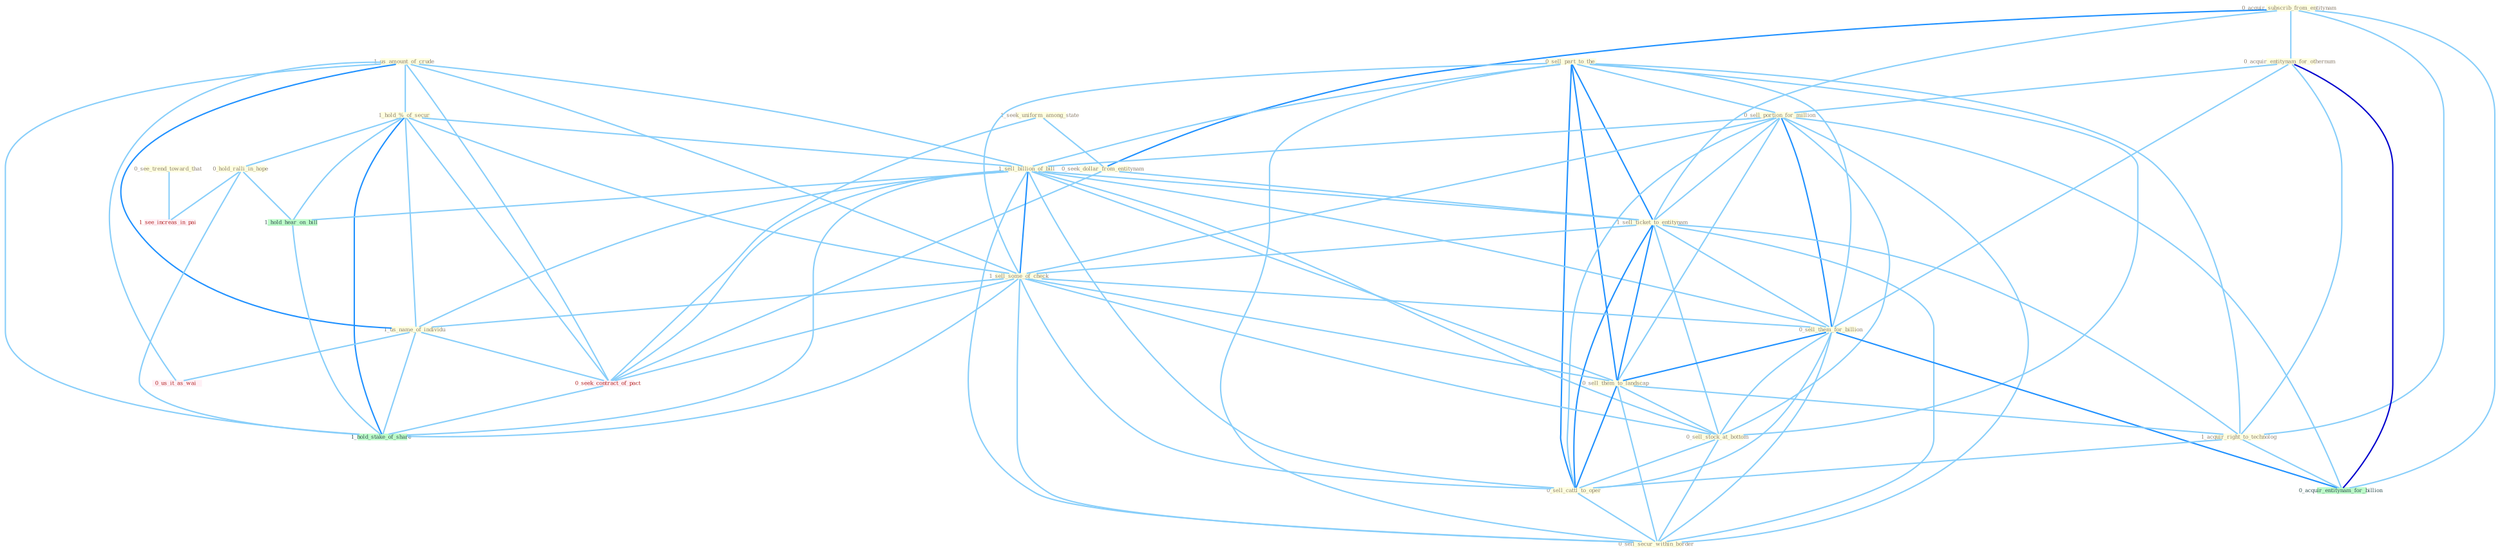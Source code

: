 Graph G{ 
    node
    [shape=polygon,style=filled,width=.5,height=.06,color="#BDFCC9",fixedsize=true,fontsize=4,
    fontcolor="#2f4f4f"];
    {node
    [color="#ffffe0", fontcolor="#8b7d6b"] "1_us_amount_of_crude " "1_seek_uniform_among_state " "0_acquir_subscrib_from_entitynam " "0_seek_dollar_from_entitynam " "0_acquir_entitynam_for_othernum " "0_sell_part_to_the " "0_sell_portion_for_million " "1_hold_%_of_secur " "1_sell_billion_of_bill " "1_sell_ticket_to_entitynam " "0_hold_ralli_in_hope " "1_sell_some_of_check " "0_sell_them_for_billion " "0_see_trend_toward_that " "0_sell_them_to_landscap " "1_us_name_of_individu " "1_acquir_right_to_technolog " "0_sell_stock_at_bottom " "0_sell_cattl_to_oper " "0_sell_secur_within_border "}
{node [color="#fff0f5", fontcolor="#b22222"] "0_seek_contract_of_pact " "0_us_it_as_wai " "1_see_increas_in_pai "}
edge [color="#B0E2FF"];

	"1_us_amount_of_crude " -- "1_hold_%_of_secur " [w="1", color="#87cefa" ];
	"1_us_amount_of_crude " -- "1_sell_billion_of_bill " [w="1", color="#87cefa" ];
	"1_us_amount_of_crude " -- "1_sell_some_of_check " [w="1", color="#87cefa" ];
	"1_us_amount_of_crude " -- "1_us_name_of_individu " [w="2", color="#1e90ff" , len=0.8];
	"1_us_amount_of_crude " -- "0_seek_contract_of_pact " [w="1", color="#87cefa" ];
	"1_us_amount_of_crude " -- "0_us_it_as_wai " [w="1", color="#87cefa" ];
	"1_us_amount_of_crude " -- "1_hold_stake_of_share " [w="1", color="#87cefa" ];
	"1_seek_uniform_among_state " -- "0_seek_dollar_from_entitynam " [w="1", color="#87cefa" ];
	"1_seek_uniform_among_state " -- "0_seek_contract_of_pact " [w="1", color="#87cefa" ];
	"0_acquir_subscrib_from_entitynam " -- "0_seek_dollar_from_entitynam " [w="2", color="#1e90ff" , len=0.8];
	"0_acquir_subscrib_from_entitynam " -- "0_acquir_entitynam_for_othernum " [w="1", color="#87cefa" ];
	"0_acquir_subscrib_from_entitynam " -- "1_sell_ticket_to_entitynam " [w="1", color="#87cefa" ];
	"0_acquir_subscrib_from_entitynam " -- "1_acquir_right_to_technolog " [w="1", color="#87cefa" ];
	"0_acquir_subscrib_from_entitynam " -- "0_acquir_entitynam_for_billion " [w="1", color="#87cefa" ];
	"0_seek_dollar_from_entitynam " -- "1_sell_ticket_to_entitynam " [w="1", color="#87cefa" ];
	"0_seek_dollar_from_entitynam " -- "0_seek_contract_of_pact " [w="1", color="#87cefa" ];
	"0_acquir_entitynam_for_othernum " -- "0_sell_portion_for_million " [w="1", color="#87cefa" ];
	"0_acquir_entitynam_for_othernum " -- "0_sell_them_for_billion " [w="1", color="#87cefa" ];
	"0_acquir_entitynam_for_othernum " -- "1_acquir_right_to_technolog " [w="1", color="#87cefa" ];
	"0_acquir_entitynam_for_othernum " -- "0_acquir_entitynam_for_billion " [w="3", color="#0000cd" , len=0.6];
	"0_sell_part_to_the " -- "0_sell_portion_for_million " [w="1", color="#87cefa" ];
	"0_sell_part_to_the " -- "1_sell_billion_of_bill " [w="1", color="#87cefa" ];
	"0_sell_part_to_the " -- "1_sell_ticket_to_entitynam " [w="2", color="#1e90ff" , len=0.8];
	"0_sell_part_to_the " -- "1_sell_some_of_check " [w="1", color="#87cefa" ];
	"0_sell_part_to_the " -- "0_sell_them_for_billion " [w="1", color="#87cefa" ];
	"0_sell_part_to_the " -- "0_sell_them_to_landscap " [w="2", color="#1e90ff" , len=0.8];
	"0_sell_part_to_the " -- "1_acquir_right_to_technolog " [w="1", color="#87cefa" ];
	"0_sell_part_to_the " -- "0_sell_stock_at_bottom " [w="1", color="#87cefa" ];
	"0_sell_part_to_the " -- "0_sell_cattl_to_oper " [w="2", color="#1e90ff" , len=0.8];
	"0_sell_part_to_the " -- "0_sell_secur_within_border " [w="1", color="#87cefa" ];
	"0_sell_portion_for_million " -- "1_sell_billion_of_bill " [w="1", color="#87cefa" ];
	"0_sell_portion_for_million " -- "1_sell_ticket_to_entitynam " [w="1", color="#87cefa" ];
	"0_sell_portion_for_million " -- "1_sell_some_of_check " [w="1", color="#87cefa" ];
	"0_sell_portion_for_million " -- "0_sell_them_for_billion " [w="2", color="#1e90ff" , len=0.8];
	"0_sell_portion_for_million " -- "0_sell_them_to_landscap " [w="1", color="#87cefa" ];
	"0_sell_portion_for_million " -- "0_sell_stock_at_bottom " [w="1", color="#87cefa" ];
	"0_sell_portion_for_million " -- "0_sell_cattl_to_oper " [w="1", color="#87cefa" ];
	"0_sell_portion_for_million " -- "0_sell_secur_within_border " [w="1", color="#87cefa" ];
	"0_sell_portion_for_million " -- "0_acquir_entitynam_for_billion " [w="1", color="#87cefa" ];
	"1_hold_%_of_secur " -- "1_sell_billion_of_bill " [w="1", color="#87cefa" ];
	"1_hold_%_of_secur " -- "0_hold_ralli_in_hope " [w="1", color="#87cefa" ];
	"1_hold_%_of_secur " -- "1_sell_some_of_check " [w="1", color="#87cefa" ];
	"1_hold_%_of_secur " -- "1_us_name_of_individu " [w="1", color="#87cefa" ];
	"1_hold_%_of_secur " -- "0_seek_contract_of_pact " [w="1", color="#87cefa" ];
	"1_hold_%_of_secur " -- "1_hold_hear_on_bill " [w="1", color="#87cefa" ];
	"1_hold_%_of_secur " -- "1_hold_stake_of_share " [w="2", color="#1e90ff" , len=0.8];
	"1_sell_billion_of_bill " -- "1_sell_ticket_to_entitynam " [w="1", color="#87cefa" ];
	"1_sell_billion_of_bill " -- "1_sell_some_of_check " [w="2", color="#1e90ff" , len=0.8];
	"1_sell_billion_of_bill " -- "0_sell_them_for_billion " [w="1", color="#87cefa" ];
	"1_sell_billion_of_bill " -- "0_sell_them_to_landscap " [w="1", color="#87cefa" ];
	"1_sell_billion_of_bill " -- "1_us_name_of_individu " [w="1", color="#87cefa" ];
	"1_sell_billion_of_bill " -- "0_sell_stock_at_bottom " [w="1", color="#87cefa" ];
	"1_sell_billion_of_bill " -- "0_sell_cattl_to_oper " [w="1", color="#87cefa" ];
	"1_sell_billion_of_bill " -- "0_sell_secur_within_border " [w="1", color="#87cefa" ];
	"1_sell_billion_of_bill " -- "0_seek_contract_of_pact " [w="1", color="#87cefa" ];
	"1_sell_billion_of_bill " -- "1_hold_hear_on_bill " [w="1", color="#87cefa" ];
	"1_sell_billion_of_bill " -- "1_hold_stake_of_share " [w="1", color="#87cefa" ];
	"1_sell_ticket_to_entitynam " -- "1_sell_some_of_check " [w="1", color="#87cefa" ];
	"1_sell_ticket_to_entitynam " -- "0_sell_them_for_billion " [w="1", color="#87cefa" ];
	"1_sell_ticket_to_entitynam " -- "0_sell_them_to_landscap " [w="2", color="#1e90ff" , len=0.8];
	"1_sell_ticket_to_entitynam " -- "1_acquir_right_to_technolog " [w="1", color="#87cefa" ];
	"1_sell_ticket_to_entitynam " -- "0_sell_stock_at_bottom " [w="1", color="#87cefa" ];
	"1_sell_ticket_to_entitynam " -- "0_sell_cattl_to_oper " [w="2", color="#1e90ff" , len=0.8];
	"1_sell_ticket_to_entitynam " -- "0_sell_secur_within_border " [w="1", color="#87cefa" ];
	"0_hold_ralli_in_hope " -- "1_see_increas_in_pai " [w="1", color="#87cefa" ];
	"0_hold_ralli_in_hope " -- "1_hold_hear_on_bill " [w="1", color="#87cefa" ];
	"0_hold_ralli_in_hope " -- "1_hold_stake_of_share " [w="1", color="#87cefa" ];
	"1_sell_some_of_check " -- "0_sell_them_for_billion " [w="1", color="#87cefa" ];
	"1_sell_some_of_check " -- "0_sell_them_to_landscap " [w="1", color="#87cefa" ];
	"1_sell_some_of_check " -- "1_us_name_of_individu " [w="1", color="#87cefa" ];
	"1_sell_some_of_check " -- "0_sell_stock_at_bottom " [w="1", color="#87cefa" ];
	"1_sell_some_of_check " -- "0_sell_cattl_to_oper " [w="1", color="#87cefa" ];
	"1_sell_some_of_check " -- "0_sell_secur_within_border " [w="1", color="#87cefa" ];
	"1_sell_some_of_check " -- "0_seek_contract_of_pact " [w="1", color="#87cefa" ];
	"1_sell_some_of_check " -- "1_hold_stake_of_share " [w="1", color="#87cefa" ];
	"0_sell_them_for_billion " -- "0_sell_them_to_landscap " [w="2", color="#1e90ff" , len=0.8];
	"0_sell_them_for_billion " -- "0_sell_stock_at_bottom " [w="1", color="#87cefa" ];
	"0_sell_them_for_billion " -- "0_sell_cattl_to_oper " [w="1", color="#87cefa" ];
	"0_sell_them_for_billion " -- "0_sell_secur_within_border " [w="1", color="#87cefa" ];
	"0_sell_them_for_billion " -- "0_acquir_entitynam_for_billion " [w="2", color="#1e90ff" , len=0.8];
	"0_see_trend_toward_that " -- "1_see_increas_in_pai " [w="1", color="#87cefa" ];
	"0_sell_them_to_landscap " -- "1_acquir_right_to_technolog " [w="1", color="#87cefa" ];
	"0_sell_them_to_landscap " -- "0_sell_stock_at_bottom " [w="1", color="#87cefa" ];
	"0_sell_them_to_landscap " -- "0_sell_cattl_to_oper " [w="2", color="#1e90ff" , len=0.8];
	"0_sell_them_to_landscap " -- "0_sell_secur_within_border " [w="1", color="#87cefa" ];
	"1_us_name_of_individu " -- "0_seek_contract_of_pact " [w="1", color="#87cefa" ];
	"1_us_name_of_individu " -- "0_us_it_as_wai " [w="1", color="#87cefa" ];
	"1_us_name_of_individu " -- "1_hold_stake_of_share " [w="1", color="#87cefa" ];
	"1_acquir_right_to_technolog " -- "0_sell_cattl_to_oper " [w="1", color="#87cefa" ];
	"1_acquir_right_to_technolog " -- "0_acquir_entitynam_for_billion " [w="1", color="#87cefa" ];
	"0_sell_stock_at_bottom " -- "0_sell_cattl_to_oper " [w="1", color="#87cefa" ];
	"0_sell_stock_at_bottom " -- "0_sell_secur_within_border " [w="1", color="#87cefa" ];
	"0_sell_cattl_to_oper " -- "0_sell_secur_within_border " [w="1", color="#87cefa" ];
	"0_seek_contract_of_pact " -- "1_hold_stake_of_share " [w="1", color="#87cefa" ];
	"1_hold_hear_on_bill " -- "1_hold_stake_of_share " [w="1", color="#87cefa" ];
}
